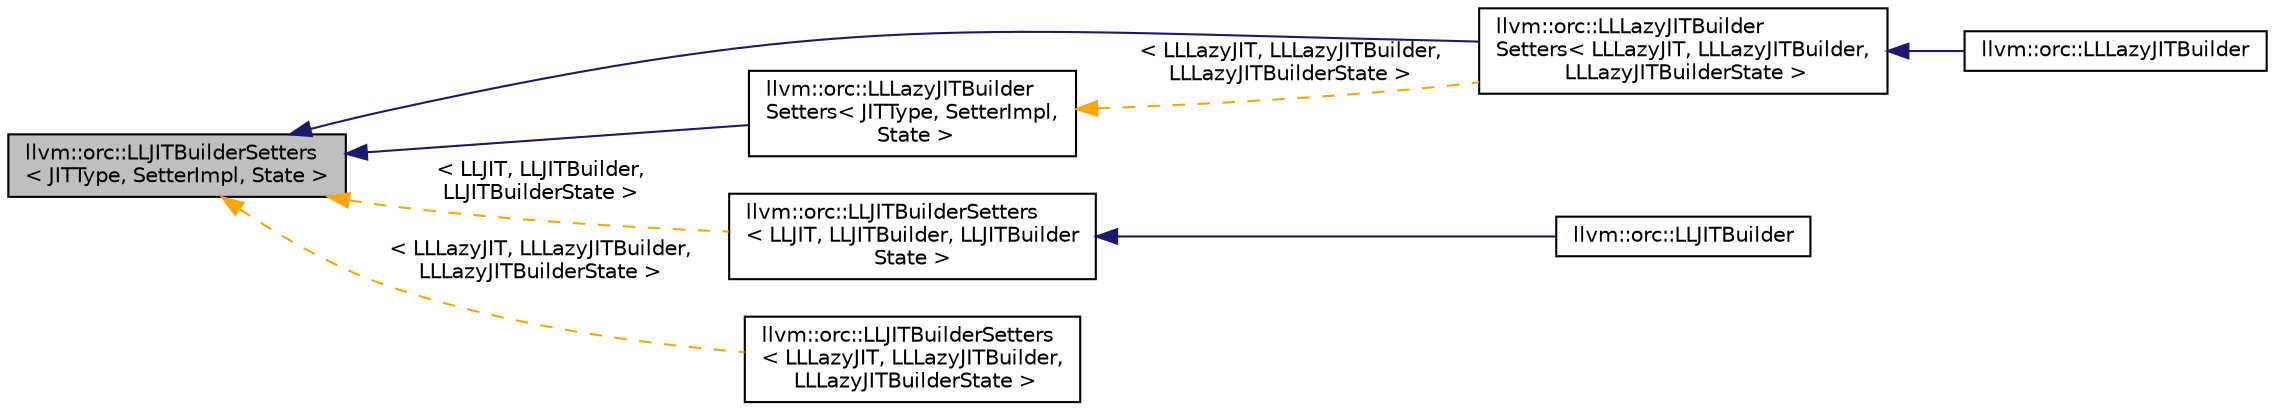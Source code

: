 digraph "llvm::orc::LLJITBuilderSetters&lt; JITType, SetterImpl, State &gt;"
{
 // LATEX_PDF_SIZE
  bgcolor="transparent";
  edge [fontname="Helvetica",fontsize="10",labelfontname="Helvetica",labelfontsize="10"];
  node [fontname="Helvetica",fontsize="10",shape="box"];
  rankdir="LR";
  Node1 [label="llvm::orc::LLJITBuilderSetters\l\< JITType, SetterImpl, State \>",height=0.2,width=0.4,color="black", fillcolor="grey75", style="filled", fontcolor="black",tooltip=" "];
  Node1 -> Node2 [dir="back",color="midnightblue",fontsize="10",style="solid",fontname="Helvetica"];
  Node2 [label="llvm::orc::LLLazyJITBuilder\lSetters\< LLLazyJIT, LLLazyJITBuilder,\l LLLazyJITBuilderState \>",height=0.2,width=0.4,color="black",URL="$classllvm_1_1orc_1_1LLLazyJITBuilderSetters.html",tooltip=" "];
  Node2 -> Node3 [dir="back",color="midnightblue",fontsize="10",style="solid",fontname="Helvetica"];
  Node3 [label="llvm::orc::LLLazyJITBuilder",height=0.2,width=0.4,color="black",URL="$classllvm_1_1orc_1_1LLLazyJITBuilder.html",tooltip="Constructs LLLazyJIT instances."];
  Node1 -> Node4 [dir="back",color="midnightblue",fontsize="10",style="solid",fontname="Helvetica"];
  Node4 [label="llvm::orc::LLLazyJITBuilder\lSetters\< JITType, SetterImpl,\l State \>",height=0.2,width=0.4,color="black",URL="$classllvm_1_1orc_1_1LLLazyJITBuilderSetters.html",tooltip=" "];
  Node4 -> Node2 [dir="back",color="orange",fontsize="10",style="dashed",label=" \< LLLazyJIT, LLLazyJITBuilder,\l LLLazyJITBuilderState \>" ,fontname="Helvetica"];
  Node1 -> Node5 [dir="back",color="orange",fontsize="10",style="dashed",label=" \< LLJIT, LLJITBuilder,\l LLJITBuilderState \>" ,fontname="Helvetica"];
  Node5 [label="llvm::orc::LLJITBuilderSetters\l\< LLJIT, LLJITBuilder, LLJITBuilder\lState \>",height=0.2,width=0.4,color="black",URL="$classllvm_1_1orc_1_1LLJITBuilderSetters.html",tooltip=" "];
  Node5 -> Node6 [dir="back",color="midnightblue",fontsize="10",style="solid",fontname="Helvetica"];
  Node6 [label="llvm::orc::LLJITBuilder",height=0.2,width=0.4,color="black",URL="$classllvm_1_1orc_1_1LLJITBuilder.html",tooltip="Constructs LLJIT instances."];
  Node1 -> Node7 [dir="back",color="orange",fontsize="10",style="dashed",label=" \< LLLazyJIT, LLLazyJITBuilder,\l LLLazyJITBuilderState \>" ,fontname="Helvetica"];
  Node7 [label="llvm::orc::LLJITBuilderSetters\l\< LLLazyJIT, LLLazyJITBuilder,\l LLLazyJITBuilderState \>",height=0.2,width=0.4,color="black",URL="$classllvm_1_1orc_1_1LLJITBuilderSetters.html",tooltip=" "];
}
